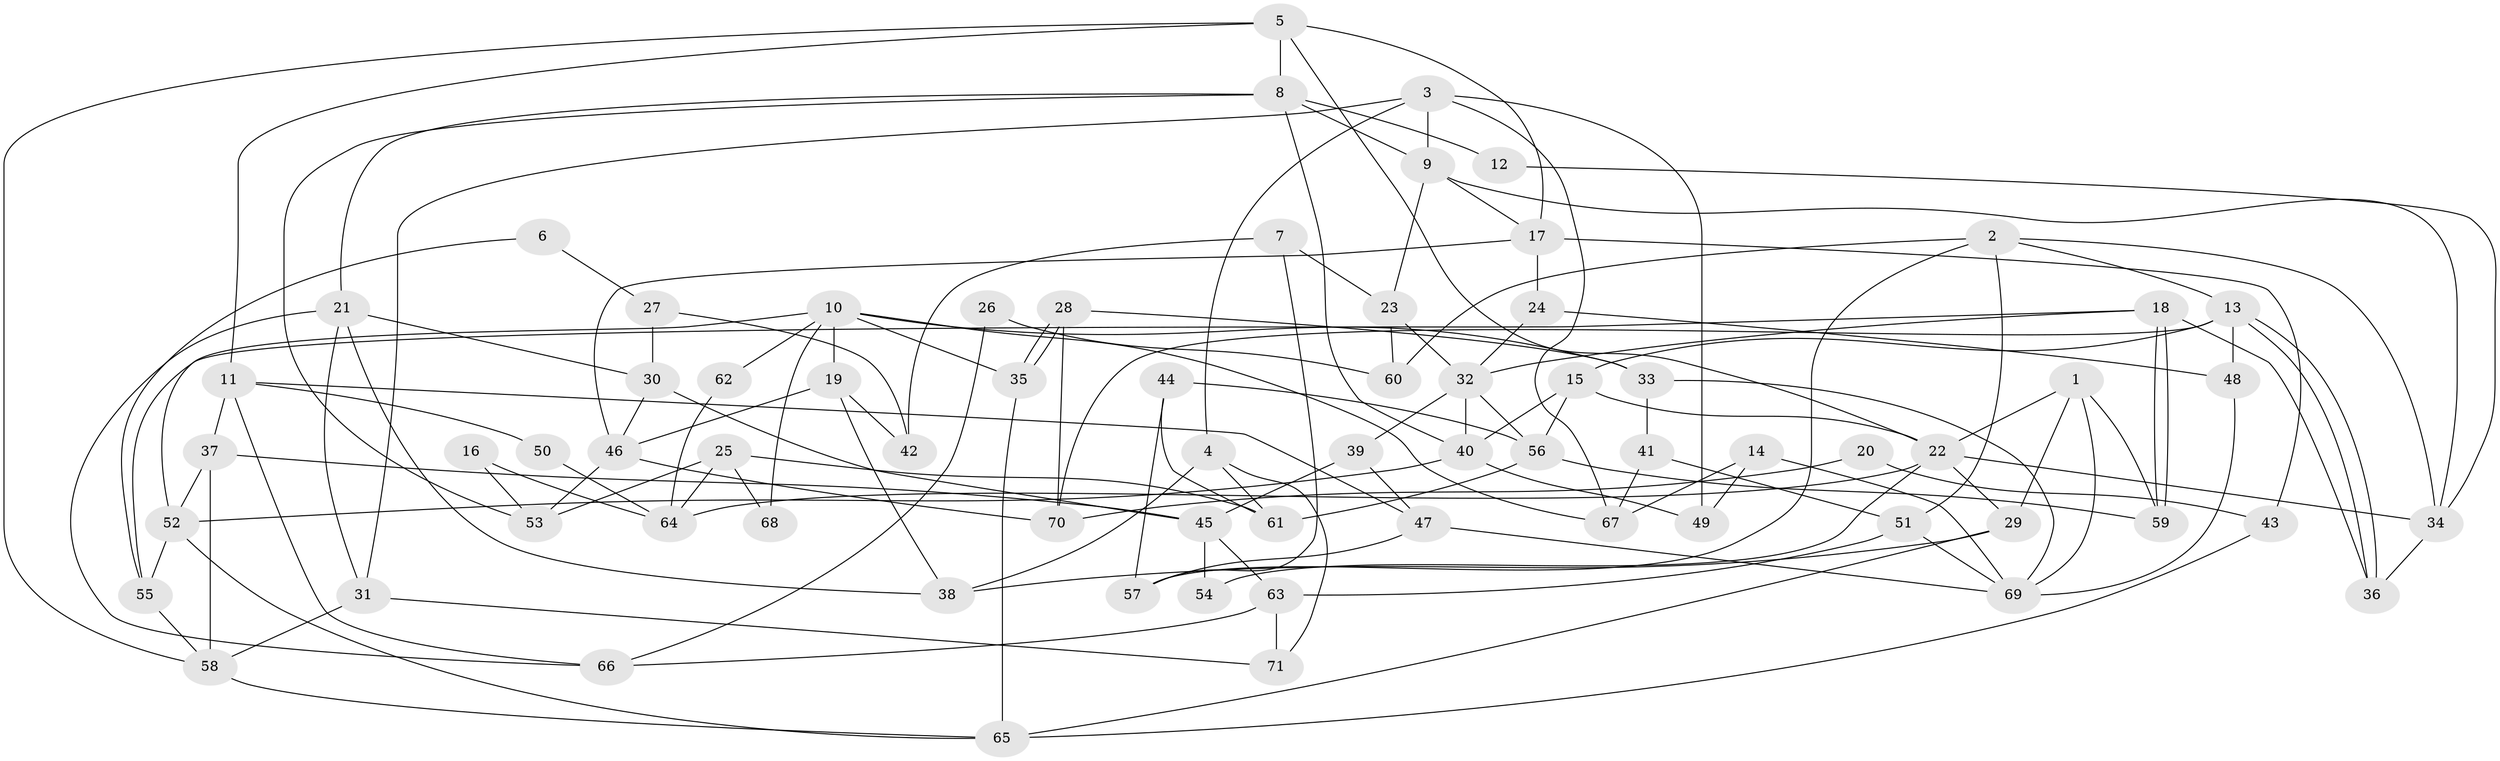// Generated by graph-tools (version 1.1) at 2025/50/03/09/25 03:50:14]
// undirected, 71 vertices, 142 edges
graph export_dot {
graph [start="1"]
  node [color=gray90,style=filled];
  1;
  2;
  3;
  4;
  5;
  6;
  7;
  8;
  9;
  10;
  11;
  12;
  13;
  14;
  15;
  16;
  17;
  18;
  19;
  20;
  21;
  22;
  23;
  24;
  25;
  26;
  27;
  28;
  29;
  30;
  31;
  32;
  33;
  34;
  35;
  36;
  37;
  38;
  39;
  40;
  41;
  42;
  43;
  44;
  45;
  46;
  47;
  48;
  49;
  50;
  51;
  52;
  53;
  54;
  55;
  56;
  57;
  58;
  59;
  60;
  61;
  62;
  63;
  64;
  65;
  66;
  67;
  68;
  69;
  70;
  71;
  1 -- 22;
  1 -- 29;
  1 -- 59;
  1 -- 69;
  2 -- 51;
  2 -- 13;
  2 -- 34;
  2 -- 57;
  2 -- 60;
  3 -- 4;
  3 -- 49;
  3 -- 9;
  3 -- 31;
  3 -- 67;
  4 -- 71;
  4 -- 61;
  4 -- 38;
  5 -- 11;
  5 -- 8;
  5 -- 17;
  5 -- 22;
  5 -- 58;
  6 -- 55;
  6 -- 27;
  7 -- 23;
  7 -- 57;
  7 -- 42;
  8 -- 40;
  8 -- 9;
  8 -- 12;
  8 -- 21;
  8 -- 53;
  9 -- 34;
  9 -- 17;
  9 -- 23;
  10 -- 52;
  10 -- 33;
  10 -- 19;
  10 -- 35;
  10 -- 62;
  10 -- 67;
  10 -- 68;
  11 -- 37;
  11 -- 47;
  11 -- 50;
  11 -- 66;
  12 -- 34;
  13 -- 15;
  13 -- 36;
  13 -- 36;
  13 -- 48;
  13 -- 70;
  14 -- 69;
  14 -- 67;
  14 -- 49;
  15 -- 56;
  15 -- 22;
  15 -- 40;
  16 -- 53;
  16 -- 64;
  17 -- 24;
  17 -- 43;
  17 -- 46;
  18 -- 32;
  18 -- 59;
  18 -- 59;
  18 -- 36;
  18 -- 55;
  19 -- 38;
  19 -- 42;
  19 -- 46;
  20 -- 43;
  20 -- 70;
  21 -- 31;
  21 -- 30;
  21 -- 38;
  21 -- 66;
  22 -- 34;
  22 -- 29;
  22 -- 54;
  22 -- 64;
  23 -- 32;
  23 -- 60;
  24 -- 48;
  24 -- 32;
  25 -- 61;
  25 -- 53;
  25 -- 64;
  25 -- 68;
  26 -- 66;
  26 -- 60;
  27 -- 30;
  27 -- 42;
  28 -- 70;
  28 -- 35;
  28 -- 35;
  28 -- 33;
  29 -- 38;
  29 -- 65;
  30 -- 46;
  30 -- 45;
  31 -- 58;
  31 -- 71;
  32 -- 40;
  32 -- 39;
  32 -- 56;
  33 -- 41;
  33 -- 69;
  34 -- 36;
  35 -- 65;
  37 -- 52;
  37 -- 58;
  37 -- 45;
  39 -- 45;
  39 -- 47;
  40 -- 52;
  40 -- 49;
  41 -- 51;
  41 -- 67;
  43 -- 65;
  44 -- 57;
  44 -- 56;
  44 -- 61;
  45 -- 54;
  45 -- 63;
  46 -- 53;
  46 -- 70;
  47 -- 69;
  47 -- 57;
  48 -- 69;
  50 -- 64;
  51 -- 63;
  51 -- 69;
  52 -- 65;
  52 -- 55;
  55 -- 58;
  56 -- 59;
  56 -- 61;
  58 -- 65;
  62 -- 64;
  63 -- 66;
  63 -- 71;
}
